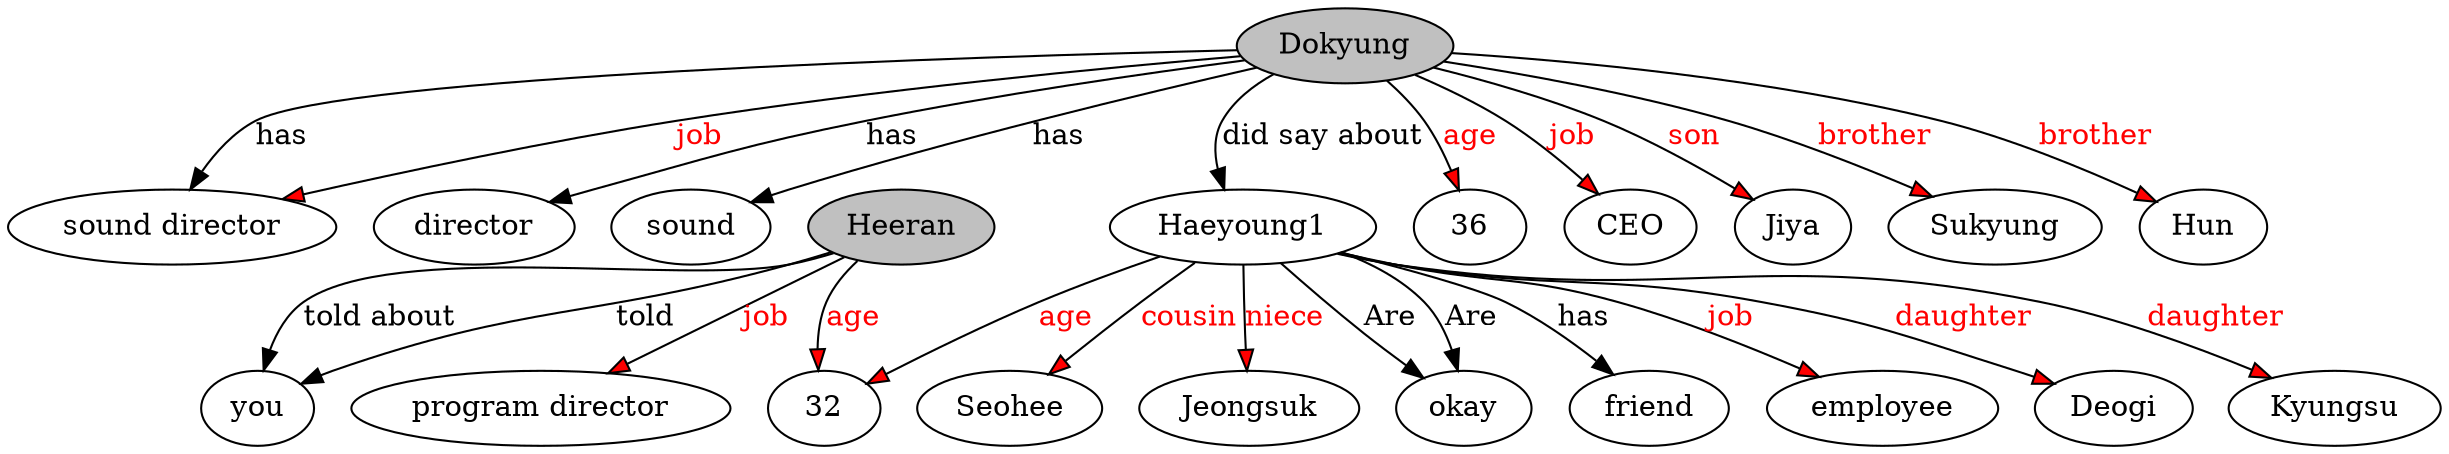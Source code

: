 // The Round Table
digraph {
	0 [label=Dokyung fillcolor=gray style=filled]
	1 [label="sound director"]
	0 -> 1 [label=has]
	2 [label=director]
	0 -> 2 [label=has]
	3 [label=sound]
	0 -> 3 [label=has]
	4 [label=Haeyoung1]
	0 -> 4 [label="did say about"]
	5 [label=36]
	0 -> 5 [label=age fillcolor=red fontcolor=red style=filled]
	0 -> 1 [label=job fillcolor=red fontcolor=red style=filled]
	6 [label=CEO]
	0 -> 6 [label=job fillcolor=red fontcolor=red style=filled]
	7 [label=Jiya]
	0 -> 7 [label=son fillcolor=red fontcolor=red style=filled]
	8 [label=Sukyung]
	0 -> 8 [label=brother fillcolor=red fontcolor=red style=filled]
	9 [label=Hun]
	0 -> 9 [label=brother fillcolor=red fontcolor=red style=filled]
	10 [label=okay]
	4 -> 10 [label=Are]
	4 -> 10 [label=Are]
	11 [label=friend]
	4 -> 11 [label=has]
	12 [label=32]
	4 -> 12 [label=age fillcolor=red fontcolor=red style=filled]
	13 [label=employee]
	4 -> 13 [label=job fillcolor=red fontcolor=red style=filled]
	14 [label=Deogi]
	4 -> 14 [label=daughter fillcolor=red fontcolor=red style=filled]
	15 [label=Kyungsu]
	4 -> 15 [label=daughter fillcolor=red fontcolor=red style=filled]
	16 [label=Seohee]
	4 -> 16 [label=cousin fillcolor=red fontcolor=red style=filled]
	17 [label=Jeongsuk]
	4 -> 17 [label=niece fillcolor=red fontcolor=red style=filled]
	18 [label=Heeran fillcolor=gray style=filled]
	19 [label=you]
	18 -> 19 [label=told]
	18 -> 19 [label="told about"]
	18 -> 12 [label=age fillcolor=red fontcolor=red style=filled]
	20 [label="program director"]
	18 -> 20 [label=job fillcolor=red fontcolor=red style=filled]
}
